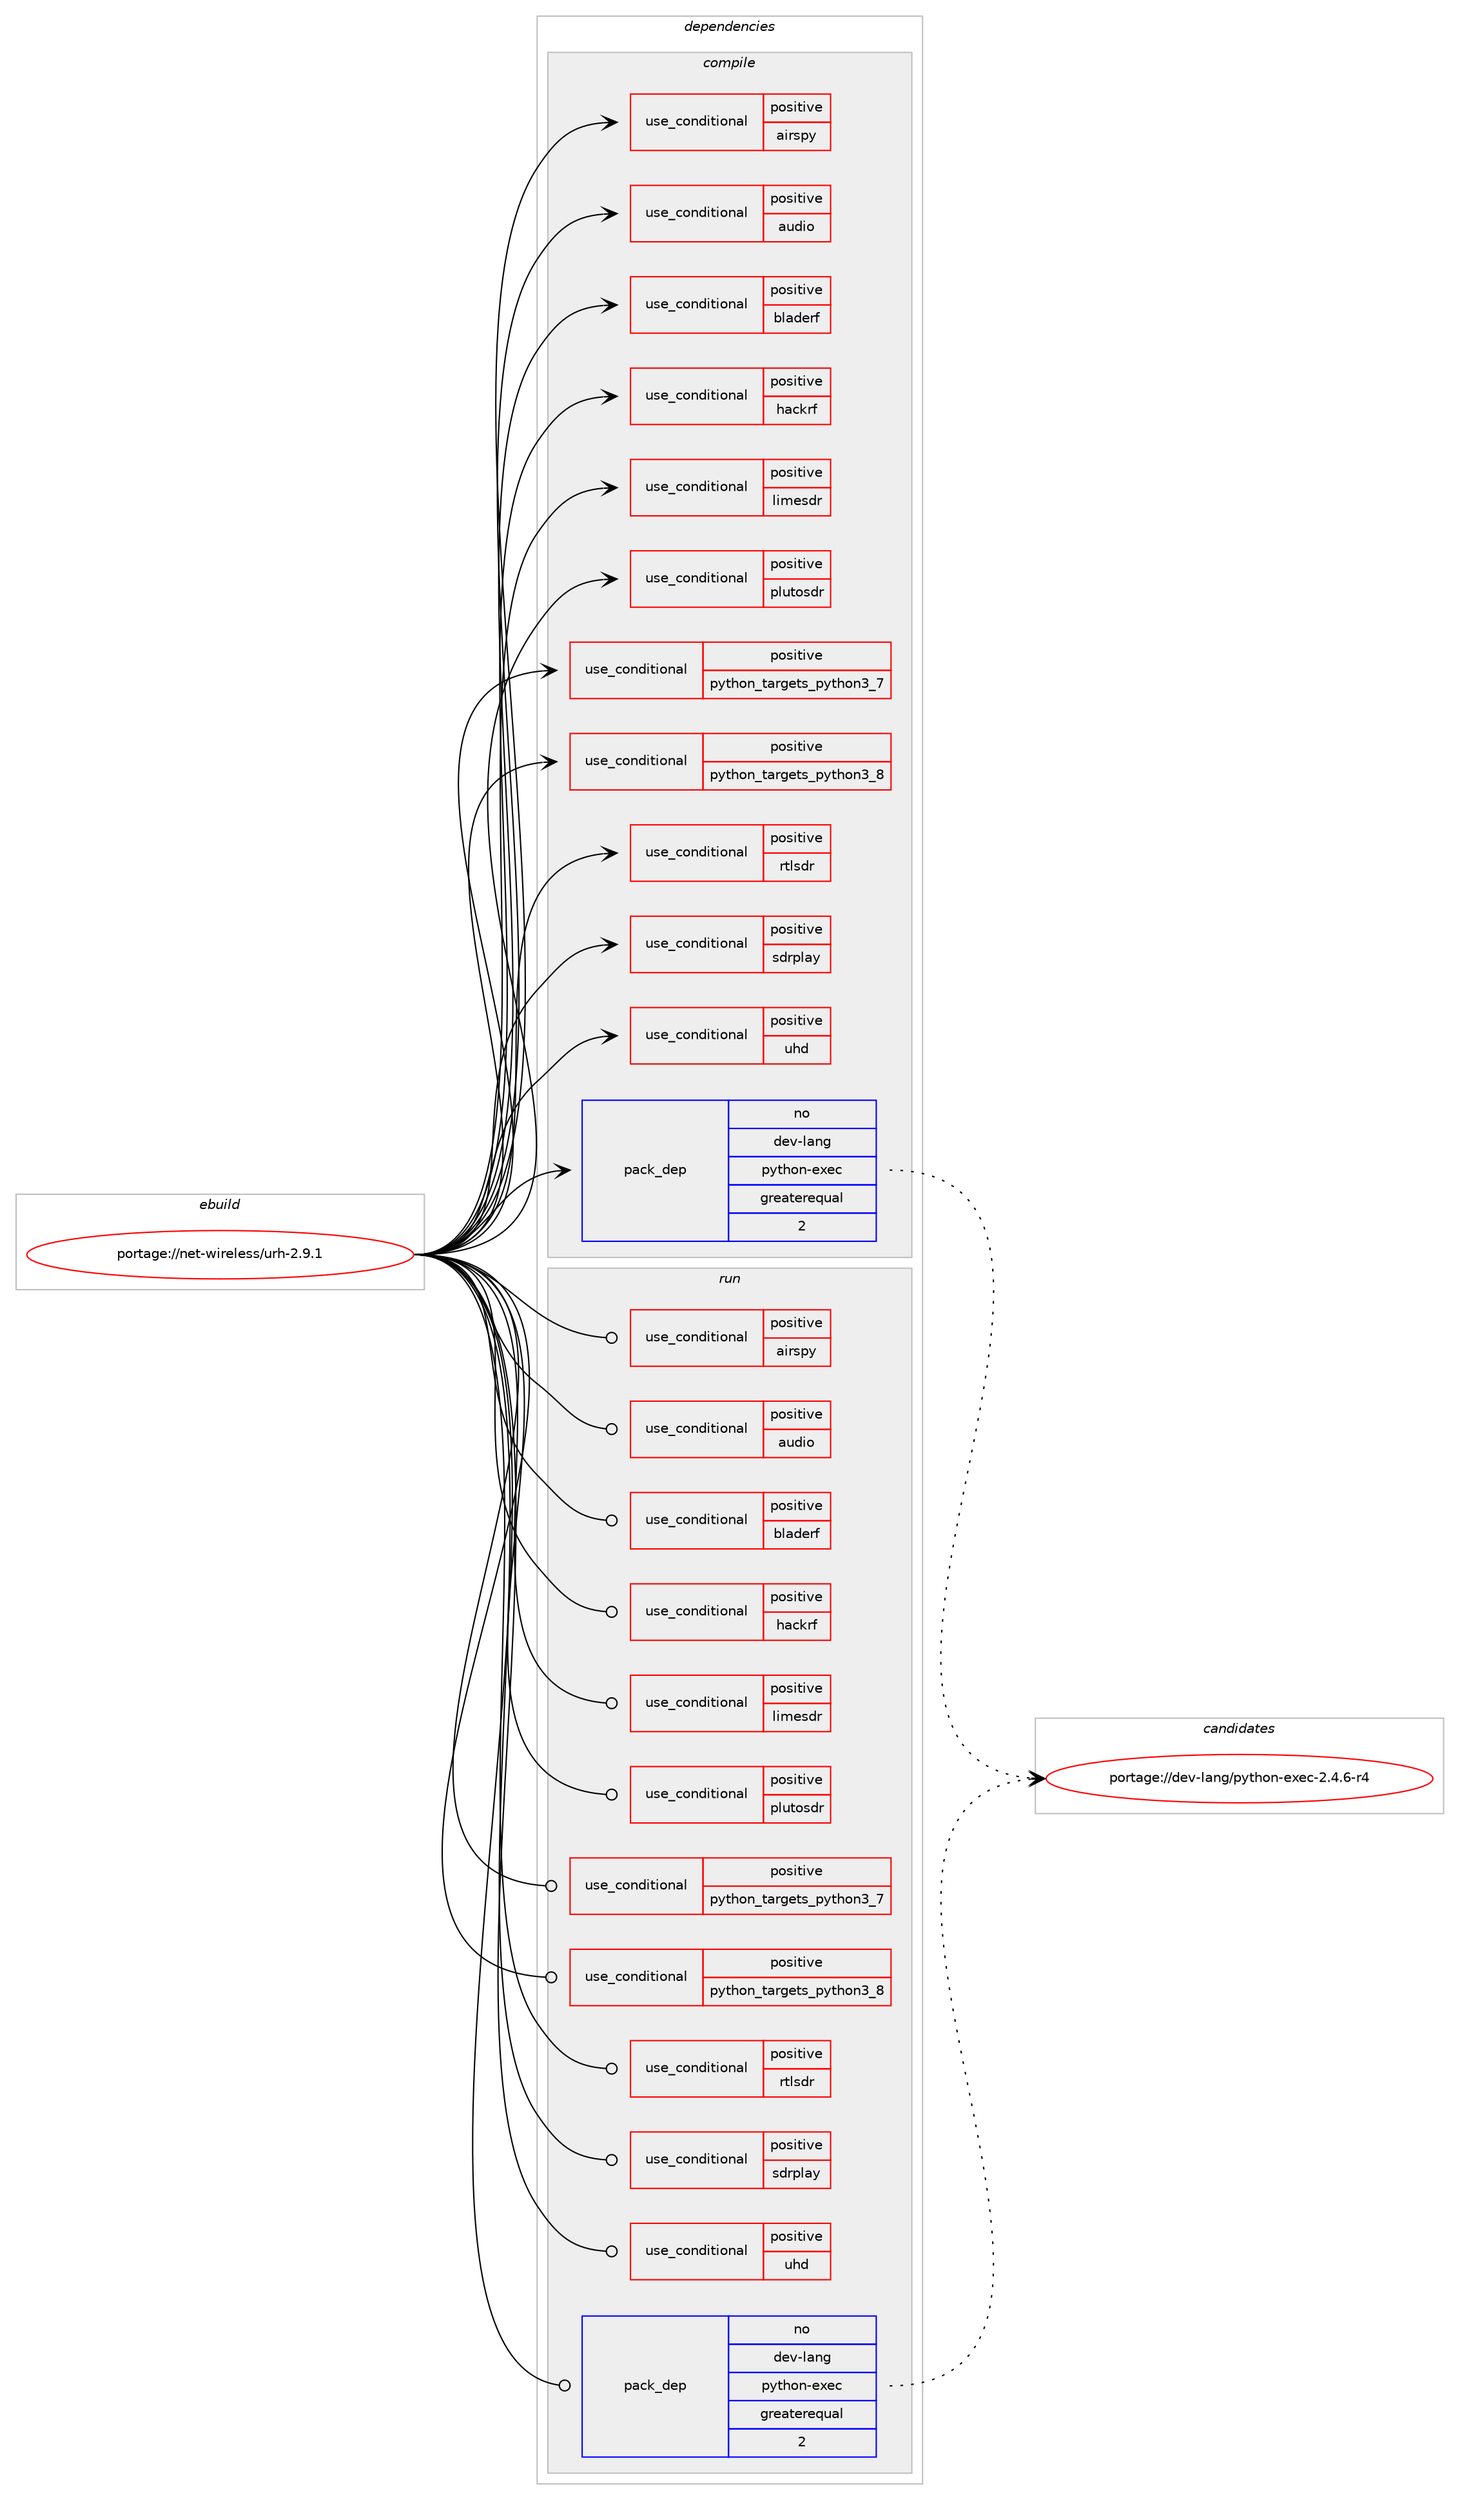 digraph prolog {

# *************
# Graph options
# *************

newrank=true;
concentrate=true;
compound=true;
graph [rankdir=LR,fontname=Helvetica,fontsize=10,ranksep=1.5];#, ranksep=2.5, nodesep=0.2];
edge  [arrowhead=vee];
node  [fontname=Helvetica,fontsize=10];

# **********
# The ebuild
# **********

subgraph cluster_leftcol {
color=gray;
label=<<i>ebuild</i>>;
id [label="portage://net-wireless/urh-2.9.1", color=red, width=4, href="../net-wireless/urh-2.9.1.svg"];
}

# ****************
# The dependencies
# ****************

subgraph cluster_midcol {
color=gray;
label=<<i>dependencies</i>>;
subgraph cluster_compile {
fillcolor="#eeeeee";
style=filled;
label=<<i>compile</i>>;
subgraph cond259 {
dependency448 [label=<<TABLE BORDER="0" CELLBORDER="1" CELLSPACING="0" CELLPADDING="4"><TR><TD ROWSPAN="3" CELLPADDING="10">use_conditional</TD></TR><TR><TD>positive</TD></TR><TR><TD>airspy</TD></TR></TABLE>>, shape=none, color=red];
# *** BEGIN UNKNOWN DEPENDENCY TYPE (TODO) ***
# dependency448 -> package_dependency(portage://net-wireless/urh-2.9.1,install,no,net-wireless,airspy,none,[,,],any_same_slot,[])
# *** END UNKNOWN DEPENDENCY TYPE (TODO) ***

}
id:e -> dependency448:w [weight=20,style="solid",arrowhead="vee"];
subgraph cond260 {
dependency449 [label=<<TABLE BORDER="0" CELLBORDER="1" CELLSPACING="0" CELLPADDING="4"><TR><TD ROWSPAN="3" CELLPADDING="10">use_conditional</TD></TR><TR><TD>positive</TD></TR><TR><TD>audio</TD></TR></TABLE>>, shape=none, color=red];
# *** BEGIN UNKNOWN DEPENDENCY TYPE (TODO) ***
# dependency449 -> package_dependency(portage://net-wireless/urh-2.9.1,install,no,dev-python,pyaudio,none,[,,],[],[use(optenable(python_targets_python3_7),negative),use(optenable(python_targets_python3_8),negative),use(disable(python_single_target_python3_7),negative),use(disable(python_single_target_python3_8),negative)])
# *** END UNKNOWN DEPENDENCY TYPE (TODO) ***

}
id:e -> dependency449:w [weight=20,style="solid",arrowhead="vee"];
subgraph cond261 {
dependency450 [label=<<TABLE BORDER="0" CELLBORDER="1" CELLSPACING="0" CELLPADDING="4"><TR><TD ROWSPAN="3" CELLPADDING="10">use_conditional</TD></TR><TR><TD>positive</TD></TR><TR><TD>bladerf</TD></TR></TABLE>>, shape=none, color=red];
# *** BEGIN UNKNOWN DEPENDENCY TYPE (TODO) ***
# dependency450 -> package_dependency(portage://net-wireless/urh-2.9.1,install,no,net-wireless,bladerf,none,[,,],any_same_slot,[])
# *** END UNKNOWN DEPENDENCY TYPE (TODO) ***

}
id:e -> dependency450:w [weight=20,style="solid",arrowhead="vee"];
subgraph cond262 {
dependency451 [label=<<TABLE BORDER="0" CELLBORDER="1" CELLSPACING="0" CELLPADDING="4"><TR><TD ROWSPAN="3" CELLPADDING="10">use_conditional</TD></TR><TR><TD>positive</TD></TR><TR><TD>hackrf</TD></TR></TABLE>>, shape=none, color=red];
# *** BEGIN UNKNOWN DEPENDENCY TYPE (TODO) ***
# dependency451 -> package_dependency(portage://net-wireless/urh-2.9.1,install,no,net-libs,libhackrf,none,[,,],any_same_slot,[])
# *** END UNKNOWN DEPENDENCY TYPE (TODO) ***

}
id:e -> dependency451:w [weight=20,style="solid",arrowhead="vee"];
subgraph cond263 {
dependency452 [label=<<TABLE BORDER="0" CELLBORDER="1" CELLSPACING="0" CELLPADDING="4"><TR><TD ROWSPAN="3" CELLPADDING="10">use_conditional</TD></TR><TR><TD>positive</TD></TR><TR><TD>limesdr</TD></TR></TABLE>>, shape=none, color=red];
# *** BEGIN UNKNOWN DEPENDENCY TYPE (TODO) ***
# dependency452 -> package_dependency(portage://net-wireless/urh-2.9.1,install,no,net-wireless,limesuite,none,[,,],any_same_slot,[])
# *** END UNKNOWN DEPENDENCY TYPE (TODO) ***

}
id:e -> dependency452:w [weight=20,style="solid",arrowhead="vee"];
subgraph cond264 {
dependency453 [label=<<TABLE BORDER="0" CELLBORDER="1" CELLSPACING="0" CELLPADDING="4"><TR><TD ROWSPAN="3" CELLPADDING="10">use_conditional</TD></TR><TR><TD>positive</TD></TR><TR><TD>plutosdr</TD></TR></TABLE>>, shape=none, color=red];
# *** BEGIN UNKNOWN DEPENDENCY TYPE (TODO) ***
# dependency453 -> package_dependency(portage://net-wireless/urh-2.9.1,install,no,net-libs,libiio,none,[,,],any_same_slot,[])
# *** END UNKNOWN DEPENDENCY TYPE (TODO) ***

}
id:e -> dependency453:w [weight=20,style="solid",arrowhead="vee"];
subgraph cond265 {
dependency454 [label=<<TABLE BORDER="0" CELLBORDER="1" CELLSPACING="0" CELLPADDING="4"><TR><TD ROWSPAN="3" CELLPADDING="10">use_conditional</TD></TR><TR><TD>positive</TD></TR><TR><TD>python_targets_python3_7</TD></TR></TABLE>>, shape=none, color=red];
# *** BEGIN UNKNOWN DEPENDENCY TYPE (TODO) ***
# dependency454 -> package_dependency(portage://net-wireless/urh-2.9.1,install,no,dev-lang,python,none,[,,],[slot(3.7)],[])
# *** END UNKNOWN DEPENDENCY TYPE (TODO) ***

}
id:e -> dependency454:w [weight=20,style="solid",arrowhead="vee"];
subgraph cond266 {
dependency455 [label=<<TABLE BORDER="0" CELLBORDER="1" CELLSPACING="0" CELLPADDING="4"><TR><TD ROWSPAN="3" CELLPADDING="10">use_conditional</TD></TR><TR><TD>positive</TD></TR><TR><TD>python_targets_python3_8</TD></TR></TABLE>>, shape=none, color=red];
# *** BEGIN UNKNOWN DEPENDENCY TYPE (TODO) ***
# dependency455 -> package_dependency(portage://net-wireless/urh-2.9.1,install,no,dev-lang,python,none,[,,],[slot(3.8)],[])
# *** END UNKNOWN DEPENDENCY TYPE (TODO) ***

}
id:e -> dependency455:w [weight=20,style="solid",arrowhead="vee"];
subgraph cond267 {
dependency456 [label=<<TABLE BORDER="0" CELLBORDER="1" CELLSPACING="0" CELLPADDING="4"><TR><TD ROWSPAN="3" CELLPADDING="10">use_conditional</TD></TR><TR><TD>positive</TD></TR><TR><TD>rtlsdr</TD></TR></TABLE>>, shape=none, color=red];
# *** BEGIN UNKNOWN DEPENDENCY TYPE (TODO) ***
# dependency456 -> package_dependency(portage://net-wireless/urh-2.9.1,install,no,net-wireless,rtl-sdr,none,[,,],any_same_slot,[])
# *** END UNKNOWN DEPENDENCY TYPE (TODO) ***

}
id:e -> dependency456:w [weight=20,style="solid",arrowhead="vee"];
subgraph cond268 {
dependency457 [label=<<TABLE BORDER="0" CELLBORDER="1" CELLSPACING="0" CELLPADDING="4"><TR><TD ROWSPAN="3" CELLPADDING="10">use_conditional</TD></TR><TR><TD>positive</TD></TR><TR><TD>sdrplay</TD></TR></TABLE>>, shape=none, color=red];
# *** BEGIN UNKNOWN DEPENDENCY TYPE (TODO) ***
# dependency457 -> package_dependency(portage://net-wireless/urh-2.9.1,install,no,net-wireless,sdrplay,none,[,,],any_same_slot,[])
# *** END UNKNOWN DEPENDENCY TYPE (TODO) ***

}
id:e -> dependency457:w [weight=20,style="solid",arrowhead="vee"];
subgraph cond269 {
dependency458 [label=<<TABLE BORDER="0" CELLBORDER="1" CELLSPACING="0" CELLPADDING="4"><TR><TD ROWSPAN="3" CELLPADDING="10">use_conditional</TD></TR><TR><TD>positive</TD></TR><TR><TD>uhd</TD></TR></TABLE>>, shape=none, color=red];
# *** BEGIN UNKNOWN DEPENDENCY TYPE (TODO) ***
# dependency458 -> package_dependency(portage://net-wireless/urh-2.9.1,install,no,net-wireless,uhd,none,[,,],any_same_slot,[])
# *** END UNKNOWN DEPENDENCY TYPE (TODO) ***

}
id:e -> dependency458:w [weight=20,style="solid",arrowhead="vee"];
subgraph pack182 {
dependency459 [label=<<TABLE BORDER="0" CELLBORDER="1" CELLSPACING="0" CELLPADDING="4" WIDTH="220"><TR><TD ROWSPAN="6" CELLPADDING="30">pack_dep</TD></TR><TR><TD WIDTH="110">no</TD></TR><TR><TD>dev-lang</TD></TR><TR><TD>python-exec</TD></TR><TR><TD>greaterequal</TD></TR><TR><TD>2</TD></TR></TABLE>>, shape=none, color=blue];
}
id:e -> dependency459:w [weight=20,style="solid",arrowhead="vee"];
# *** BEGIN UNKNOWN DEPENDENCY TYPE (TODO) ***
# id -> package_dependency(portage://net-wireless/urh-2.9.1,install,no,dev-python,cython,none,[,,],[],[use(optenable(python_targets_python3_7),negative),use(optenable(python_targets_python3_8),negative),use(disable(python_single_target_python3_7),negative),use(disable(python_single_target_python3_8),negative)])
# *** END UNKNOWN DEPENDENCY TYPE (TODO) ***

# *** BEGIN UNKNOWN DEPENDENCY TYPE (TODO) ***
# id -> package_dependency(portage://net-wireless/urh-2.9.1,install,no,dev-python,numpy,none,[,,],[],[use(optenable(python_targets_python3_7),negative),use(optenable(python_targets_python3_8),negative),use(disable(python_single_target_python3_7),negative),use(disable(python_single_target_python3_8),negative)])
# *** END UNKNOWN DEPENDENCY TYPE (TODO) ***

# *** BEGIN UNKNOWN DEPENDENCY TYPE (TODO) ***
# id -> package_dependency(portage://net-wireless/urh-2.9.1,install,no,dev-python,psutil,none,[,,],[],[use(optenable(python_targets_python3_7),negative),use(optenable(python_targets_python3_8),negative),use(disable(python_single_target_python3_7),negative),use(disable(python_single_target_python3_8),negative)])
# *** END UNKNOWN DEPENDENCY TYPE (TODO) ***

# *** BEGIN UNKNOWN DEPENDENCY TYPE (TODO) ***
# id -> package_dependency(portage://net-wireless/urh-2.9.1,install,no,dev-python,pyzmq,none,[,,],[],[use(optenable(python_targets_python3_7),negative),use(optenable(python_targets_python3_8),negative),use(disable(python_single_target_python3_7),negative),use(disable(python_single_target_python3_8),negative)])
# *** END UNKNOWN DEPENDENCY TYPE (TODO) ***

# *** BEGIN UNKNOWN DEPENDENCY TYPE (TODO) ***
# id -> package_dependency(portage://net-wireless/urh-2.9.1,install,no,net-wireless,gnuradio,none,[,,],[],[use(enable(zeromq),none)])
# *** END UNKNOWN DEPENDENCY TYPE (TODO) ***

}
subgraph cluster_compileandrun {
fillcolor="#eeeeee";
style=filled;
label=<<i>compile and run</i>>;
}
subgraph cluster_run {
fillcolor="#eeeeee";
style=filled;
label=<<i>run</i>>;
subgraph cond270 {
dependency460 [label=<<TABLE BORDER="0" CELLBORDER="1" CELLSPACING="0" CELLPADDING="4"><TR><TD ROWSPAN="3" CELLPADDING="10">use_conditional</TD></TR><TR><TD>positive</TD></TR><TR><TD>airspy</TD></TR></TABLE>>, shape=none, color=red];
# *** BEGIN UNKNOWN DEPENDENCY TYPE (TODO) ***
# dependency460 -> package_dependency(portage://net-wireless/urh-2.9.1,run,no,net-wireless,airspy,none,[,,],any_same_slot,[])
# *** END UNKNOWN DEPENDENCY TYPE (TODO) ***

}
id:e -> dependency460:w [weight=20,style="solid",arrowhead="odot"];
subgraph cond271 {
dependency461 [label=<<TABLE BORDER="0" CELLBORDER="1" CELLSPACING="0" CELLPADDING="4"><TR><TD ROWSPAN="3" CELLPADDING="10">use_conditional</TD></TR><TR><TD>positive</TD></TR><TR><TD>audio</TD></TR></TABLE>>, shape=none, color=red];
# *** BEGIN UNKNOWN DEPENDENCY TYPE (TODO) ***
# dependency461 -> package_dependency(portage://net-wireless/urh-2.9.1,run,no,dev-python,pyaudio,none,[,,],[],[use(optenable(python_targets_python3_7),negative),use(optenable(python_targets_python3_8),negative),use(disable(python_single_target_python3_7),negative),use(disable(python_single_target_python3_8),negative)])
# *** END UNKNOWN DEPENDENCY TYPE (TODO) ***

}
id:e -> dependency461:w [weight=20,style="solid",arrowhead="odot"];
subgraph cond272 {
dependency462 [label=<<TABLE BORDER="0" CELLBORDER="1" CELLSPACING="0" CELLPADDING="4"><TR><TD ROWSPAN="3" CELLPADDING="10">use_conditional</TD></TR><TR><TD>positive</TD></TR><TR><TD>bladerf</TD></TR></TABLE>>, shape=none, color=red];
# *** BEGIN UNKNOWN DEPENDENCY TYPE (TODO) ***
# dependency462 -> package_dependency(portage://net-wireless/urh-2.9.1,run,no,net-wireless,bladerf,none,[,,],any_same_slot,[])
# *** END UNKNOWN DEPENDENCY TYPE (TODO) ***

}
id:e -> dependency462:w [weight=20,style="solid",arrowhead="odot"];
subgraph cond273 {
dependency463 [label=<<TABLE BORDER="0" CELLBORDER="1" CELLSPACING="0" CELLPADDING="4"><TR><TD ROWSPAN="3" CELLPADDING="10">use_conditional</TD></TR><TR><TD>positive</TD></TR><TR><TD>hackrf</TD></TR></TABLE>>, shape=none, color=red];
# *** BEGIN UNKNOWN DEPENDENCY TYPE (TODO) ***
# dependency463 -> package_dependency(portage://net-wireless/urh-2.9.1,run,no,net-libs,libhackrf,none,[,,],any_same_slot,[])
# *** END UNKNOWN DEPENDENCY TYPE (TODO) ***

}
id:e -> dependency463:w [weight=20,style="solid",arrowhead="odot"];
subgraph cond274 {
dependency464 [label=<<TABLE BORDER="0" CELLBORDER="1" CELLSPACING="0" CELLPADDING="4"><TR><TD ROWSPAN="3" CELLPADDING="10">use_conditional</TD></TR><TR><TD>positive</TD></TR><TR><TD>limesdr</TD></TR></TABLE>>, shape=none, color=red];
# *** BEGIN UNKNOWN DEPENDENCY TYPE (TODO) ***
# dependency464 -> package_dependency(portage://net-wireless/urh-2.9.1,run,no,net-wireless,limesuite,none,[,,],any_same_slot,[])
# *** END UNKNOWN DEPENDENCY TYPE (TODO) ***

}
id:e -> dependency464:w [weight=20,style="solid",arrowhead="odot"];
subgraph cond275 {
dependency465 [label=<<TABLE BORDER="0" CELLBORDER="1" CELLSPACING="0" CELLPADDING="4"><TR><TD ROWSPAN="3" CELLPADDING="10">use_conditional</TD></TR><TR><TD>positive</TD></TR><TR><TD>plutosdr</TD></TR></TABLE>>, shape=none, color=red];
# *** BEGIN UNKNOWN DEPENDENCY TYPE (TODO) ***
# dependency465 -> package_dependency(portage://net-wireless/urh-2.9.1,run,no,net-libs,libiio,none,[,,],any_same_slot,[])
# *** END UNKNOWN DEPENDENCY TYPE (TODO) ***

}
id:e -> dependency465:w [weight=20,style="solid",arrowhead="odot"];
subgraph cond276 {
dependency466 [label=<<TABLE BORDER="0" CELLBORDER="1" CELLSPACING="0" CELLPADDING="4"><TR><TD ROWSPAN="3" CELLPADDING="10">use_conditional</TD></TR><TR><TD>positive</TD></TR><TR><TD>python_targets_python3_7</TD></TR></TABLE>>, shape=none, color=red];
# *** BEGIN UNKNOWN DEPENDENCY TYPE (TODO) ***
# dependency466 -> package_dependency(portage://net-wireless/urh-2.9.1,run,no,dev-lang,python,none,[,,],[slot(3.7)],[])
# *** END UNKNOWN DEPENDENCY TYPE (TODO) ***

}
id:e -> dependency466:w [weight=20,style="solid",arrowhead="odot"];
subgraph cond277 {
dependency467 [label=<<TABLE BORDER="0" CELLBORDER="1" CELLSPACING="0" CELLPADDING="4"><TR><TD ROWSPAN="3" CELLPADDING="10">use_conditional</TD></TR><TR><TD>positive</TD></TR><TR><TD>python_targets_python3_8</TD></TR></TABLE>>, shape=none, color=red];
# *** BEGIN UNKNOWN DEPENDENCY TYPE (TODO) ***
# dependency467 -> package_dependency(portage://net-wireless/urh-2.9.1,run,no,dev-lang,python,none,[,,],[slot(3.8)],[])
# *** END UNKNOWN DEPENDENCY TYPE (TODO) ***

}
id:e -> dependency467:w [weight=20,style="solid",arrowhead="odot"];
subgraph cond278 {
dependency468 [label=<<TABLE BORDER="0" CELLBORDER="1" CELLSPACING="0" CELLPADDING="4"><TR><TD ROWSPAN="3" CELLPADDING="10">use_conditional</TD></TR><TR><TD>positive</TD></TR><TR><TD>rtlsdr</TD></TR></TABLE>>, shape=none, color=red];
# *** BEGIN UNKNOWN DEPENDENCY TYPE (TODO) ***
# dependency468 -> package_dependency(portage://net-wireless/urh-2.9.1,run,no,net-wireless,rtl-sdr,none,[,,],any_same_slot,[])
# *** END UNKNOWN DEPENDENCY TYPE (TODO) ***

}
id:e -> dependency468:w [weight=20,style="solid",arrowhead="odot"];
subgraph cond279 {
dependency469 [label=<<TABLE BORDER="0" CELLBORDER="1" CELLSPACING="0" CELLPADDING="4"><TR><TD ROWSPAN="3" CELLPADDING="10">use_conditional</TD></TR><TR><TD>positive</TD></TR><TR><TD>sdrplay</TD></TR></TABLE>>, shape=none, color=red];
# *** BEGIN UNKNOWN DEPENDENCY TYPE (TODO) ***
# dependency469 -> package_dependency(portage://net-wireless/urh-2.9.1,run,no,net-wireless,sdrplay,none,[,,],any_same_slot,[])
# *** END UNKNOWN DEPENDENCY TYPE (TODO) ***

}
id:e -> dependency469:w [weight=20,style="solid",arrowhead="odot"];
subgraph cond280 {
dependency470 [label=<<TABLE BORDER="0" CELLBORDER="1" CELLSPACING="0" CELLPADDING="4"><TR><TD ROWSPAN="3" CELLPADDING="10">use_conditional</TD></TR><TR><TD>positive</TD></TR><TR><TD>uhd</TD></TR></TABLE>>, shape=none, color=red];
# *** BEGIN UNKNOWN DEPENDENCY TYPE (TODO) ***
# dependency470 -> package_dependency(portage://net-wireless/urh-2.9.1,run,no,net-wireless,uhd,none,[,,],any_same_slot,[])
# *** END UNKNOWN DEPENDENCY TYPE (TODO) ***

}
id:e -> dependency470:w [weight=20,style="solid",arrowhead="odot"];
subgraph pack183 {
dependency471 [label=<<TABLE BORDER="0" CELLBORDER="1" CELLSPACING="0" CELLPADDING="4" WIDTH="220"><TR><TD ROWSPAN="6" CELLPADDING="30">pack_dep</TD></TR><TR><TD WIDTH="110">no</TD></TR><TR><TD>dev-lang</TD></TR><TR><TD>python-exec</TD></TR><TR><TD>greaterequal</TD></TR><TR><TD>2</TD></TR></TABLE>>, shape=none, color=blue];
}
id:e -> dependency471:w [weight=20,style="solid",arrowhead="odot"];
# *** BEGIN UNKNOWN DEPENDENCY TYPE (TODO) ***
# id -> package_dependency(portage://net-wireless/urh-2.9.1,run,no,dev-python,PyQt5,none,[,,],[],[use(optenable(python_targets_python3_7),negative),use(optenable(python_targets_python3_8),negative),use(disable(python_single_target_python3_7),negative),use(disable(python_single_target_python3_8),negative),use(enable(testlib),none)])
# *** END UNKNOWN DEPENDENCY TYPE (TODO) ***

# *** BEGIN UNKNOWN DEPENDENCY TYPE (TODO) ***
# id -> package_dependency(portage://net-wireless/urh-2.9.1,run,no,dev-python,cython,none,[,,],[],[use(optenable(python_targets_python3_7),negative),use(optenable(python_targets_python3_8),negative),use(disable(python_single_target_python3_7),negative),use(disable(python_single_target_python3_8),negative)])
# *** END UNKNOWN DEPENDENCY TYPE (TODO) ***

# *** BEGIN UNKNOWN DEPENDENCY TYPE (TODO) ***
# id -> package_dependency(portage://net-wireless/urh-2.9.1,run,no,dev-python,numpy,none,[,,],[],[use(optenable(python_targets_python3_7),negative),use(optenable(python_targets_python3_8),negative),use(disable(python_single_target_python3_7),negative),use(disable(python_single_target_python3_8),negative)])
# *** END UNKNOWN DEPENDENCY TYPE (TODO) ***

# *** BEGIN UNKNOWN DEPENDENCY TYPE (TODO) ***
# id -> package_dependency(portage://net-wireless/urh-2.9.1,run,no,dev-python,psutil,none,[,,],[],[use(optenable(python_targets_python3_7),negative),use(optenable(python_targets_python3_8),negative),use(disable(python_single_target_python3_7),negative),use(disable(python_single_target_python3_8),negative)])
# *** END UNKNOWN DEPENDENCY TYPE (TODO) ***

# *** BEGIN UNKNOWN DEPENDENCY TYPE (TODO) ***
# id -> package_dependency(portage://net-wireless/urh-2.9.1,run,no,dev-python,pyzmq,none,[,,],[],[use(optenable(python_targets_python3_7),negative),use(optenable(python_targets_python3_8),negative),use(disable(python_single_target_python3_7),negative),use(disable(python_single_target_python3_8),negative)])
# *** END UNKNOWN DEPENDENCY TYPE (TODO) ***

# *** BEGIN UNKNOWN DEPENDENCY TYPE (TODO) ***
# id -> package_dependency(portage://net-wireless/urh-2.9.1,run,no,net-wireless,gnuradio,none,[,,],[],[use(enable(zeromq),none)])
# *** END UNKNOWN DEPENDENCY TYPE (TODO) ***

# *** BEGIN UNKNOWN DEPENDENCY TYPE (TODO) ***
# id -> package_dependency(portage://net-wireless/urh-2.9.1,run,no,net-wireless,gr-osmosdr,none,[,,],[],[])
# *** END UNKNOWN DEPENDENCY TYPE (TODO) ***

}
}

# **************
# The candidates
# **************

subgraph cluster_choices {
rank=same;
color=gray;
label=<<i>candidates</i>>;

subgraph choice182 {
color=black;
nodesep=1;
choice10010111845108971101034711212111610411111045101120101994550465246544511452 [label="portage://dev-lang/python-exec-2.4.6-r4", color=red, width=4,href="../dev-lang/python-exec-2.4.6-r4.svg"];
dependency459:e -> choice10010111845108971101034711212111610411111045101120101994550465246544511452:w [style=dotted,weight="100"];
}
subgraph choice183 {
color=black;
nodesep=1;
choice10010111845108971101034711212111610411111045101120101994550465246544511452 [label="portage://dev-lang/python-exec-2.4.6-r4", color=red, width=4,href="../dev-lang/python-exec-2.4.6-r4.svg"];
dependency471:e -> choice10010111845108971101034711212111610411111045101120101994550465246544511452:w [style=dotted,weight="100"];
}
}

}
